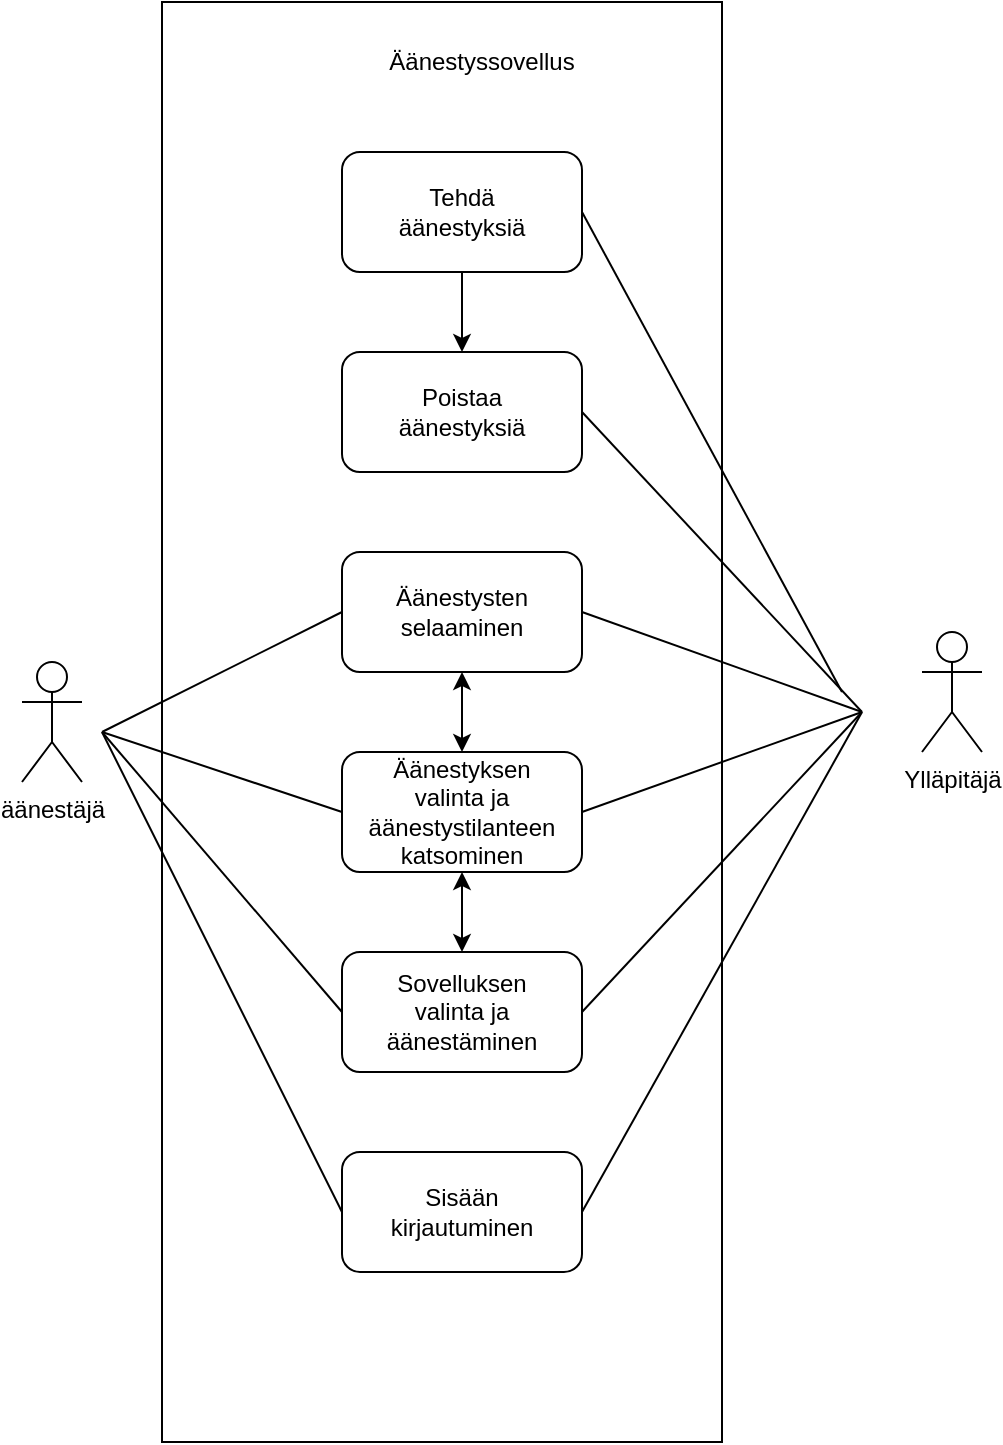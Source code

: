 <mxfile version="15.8.7" type="device"><diagram id="nGgO0xXhFHSZTvV6g9G4" name="Sivu-1"><mxGraphModel dx="1422" dy="865" grid="1" gridSize="10" guides="1" tooltips="1" connect="1" arrows="1" fold="1" page="1" pageScale="1" pageWidth="827" pageHeight="1169" math="0" shadow="0"><root><mxCell id="0"/><mxCell id="1" parent="0"/><mxCell id="M-JfKe_71PI-QZC6UtGo-2" value="Ylläpitäjä" style="shape=umlActor;verticalLabelPosition=bottom;verticalAlign=top;html=1;outlineConnect=0;" vertex="1" parent="1"><mxGeometry x="530" y="380" width="30" height="60" as="geometry"/></mxCell><mxCell id="M-JfKe_71PI-QZC6UtGo-3" value="äänestäjä" style="shape=umlActor;verticalLabelPosition=bottom;verticalAlign=top;html=1;outlineConnect=0;" vertex="1" parent="1"><mxGeometry x="80" y="395" width="30" height="60" as="geometry"/></mxCell><mxCell id="M-JfKe_71PI-QZC6UtGo-8" value="" style="rounded=0;whiteSpace=wrap;html=1;" vertex="1" parent="1"><mxGeometry x="150" y="65" width="280" height="720" as="geometry"/></mxCell><mxCell id="M-JfKe_71PI-QZC6UtGo-9" value="Äänestyssovellus" style="text;html=1;strokeColor=none;fillColor=none;align=center;verticalAlign=middle;whiteSpace=wrap;rounded=0;" vertex="1" parent="1"><mxGeometry x="200" y="80" width="220" height="30" as="geometry"/></mxCell><mxCell id="M-JfKe_71PI-QZC6UtGo-11" value="" style="rounded=1;whiteSpace=wrap;html=1;" vertex="1" parent="1"><mxGeometry x="240" y="140" width="120" height="60" as="geometry"/></mxCell><mxCell id="M-JfKe_71PI-QZC6UtGo-12" value="" style="rounded=1;whiteSpace=wrap;html=1;" vertex="1" parent="1"><mxGeometry x="240" y="240" width="120" height="60" as="geometry"/></mxCell><mxCell id="M-JfKe_71PI-QZC6UtGo-13" value="" style="rounded=1;whiteSpace=wrap;html=1;" vertex="1" parent="1"><mxGeometry x="240" y="340" width="120" height="60" as="geometry"/></mxCell><mxCell id="M-JfKe_71PI-QZC6UtGo-15" value="" style="rounded=1;whiteSpace=wrap;html=1;" vertex="1" parent="1"><mxGeometry x="240" y="440" width="120" height="60" as="geometry"/></mxCell><mxCell id="M-JfKe_71PI-QZC6UtGo-16" value="" style="rounded=1;whiteSpace=wrap;html=1;" vertex="1" parent="1"><mxGeometry x="240" y="540" width="120" height="60" as="geometry"/></mxCell><mxCell id="M-JfKe_71PI-QZC6UtGo-17" value="Tehdä äänestyksiä" style="text;html=1;strokeColor=none;fillColor=none;align=center;verticalAlign=middle;whiteSpace=wrap;rounded=0;" vertex="1" parent="1"><mxGeometry x="270" y="155" width="60" height="30" as="geometry"/></mxCell><mxCell id="M-JfKe_71PI-QZC6UtGo-18" value="Poistaa äänestyksiä" style="text;html=1;strokeColor=none;fillColor=none;align=center;verticalAlign=middle;whiteSpace=wrap;rounded=0;" vertex="1" parent="1"><mxGeometry x="270" y="255" width="60" height="30" as="geometry"/></mxCell><mxCell id="M-JfKe_71PI-QZC6UtGo-19" value="Sovelluksen valinta ja äänestäminen" style="text;html=1;strokeColor=none;fillColor=none;align=center;verticalAlign=middle;whiteSpace=wrap;rounded=0;" vertex="1" parent="1"><mxGeometry x="270" y="555" width="60" height="30" as="geometry"/></mxCell><mxCell id="M-JfKe_71PI-QZC6UtGo-20" value="Äänestyksen valinta ja äänestystilanteen katsominen" style="text;html=1;strokeColor=none;fillColor=none;align=center;verticalAlign=middle;whiteSpace=wrap;rounded=0;" vertex="1" parent="1"><mxGeometry x="270" y="455" width="60" height="30" as="geometry"/></mxCell><mxCell id="M-JfKe_71PI-QZC6UtGo-21" value="Äänestysten selaaminen" style="text;html=1;strokeColor=none;fillColor=none;align=center;verticalAlign=middle;whiteSpace=wrap;rounded=0;" vertex="1" parent="1"><mxGeometry x="270" y="355" width="60" height="30" as="geometry"/></mxCell><mxCell id="M-JfKe_71PI-QZC6UtGo-23" value="" style="rounded=1;whiteSpace=wrap;html=1;" vertex="1" parent="1"><mxGeometry x="240" y="640" width="120" height="60" as="geometry"/></mxCell><mxCell id="M-JfKe_71PI-QZC6UtGo-24" value="Sisään kirjautuminen" style="text;html=1;strokeColor=none;fillColor=none;align=center;verticalAlign=middle;whiteSpace=wrap;rounded=0;" vertex="1" parent="1"><mxGeometry x="270" y="655" width="60" height="30" as="geometry"/></mxCell><mxCell id="M-JfKe_71PI-QZC6UtGo-26" value="" style="endArrow=none;html=1;rounded=0;entryX=1;entryY=0.5;entryDx=0;entryDy=0;" edge="1" parent="1" target="M-JfKe_71PI-QZC6UtGo-11"><mxGeometry width="50" height="50" relative="1" as="geometry"><mxPoint x="490" y="410" as="sourcePoint"/><mxPoint x="250" y="160" as="targetPoint"/></mxGeometry></mxCell><mxCell id="M-JfKe_71PI-QZC6UtGo-27" style="edgeStyle=none;rounded=0;orthogonalLoop=1;jettySize=auto;html=1;exitX=0;exitY=0.5;exitDx=0;exitDy=0;" edge="1" parent="1" source="M-JfKe_71PI-QZC6UtGo-11" target="M-JfKe_71PI-QZC6UtGo-11"><mxGeometry relative="1" as="geometry"/></mxCell><mxCell id="M-JfKe_71PI-QZC6UtGo-28" value="" style="endArrow=none;html=1;rounded=0;entryX=1;entryY=0.5;entryDx=0;entryDy=0;" edge="1" parent="1" target="M-JfKe_71PI-QZC6UtGo-12"><mxGeometry width="50" height="50" relative="1" as="geometry"><mxPoint x="500" y="420" as="sourcePoint"/><mxPoint x="600" y="400" as="targetPoint"/></mxGeometry></mxCell><mxCell id="M-JfKe_71PI-QZC6UtGo-29" value="" style="endArrow=none;html=1;rounded=0;entryX=0;entryY=0.5;entryDx=0;entryDy=0;" edge="1" parent="1" target="M-JfKe_71PI-QZC6UtGo-13"><mxGeometry width="50" height="50" relative="1" as="geometry"><mxPoint x="120" y="430" as="sourcePoint"/><mxPoint x="600" y="400" as="targetPoint"/></mxGeometry></mxCell><mxCell id="M-JfKe_71PI-QZC6UtGo-30" value="" style="endArrow=none;html=1;rounded=0;entryX=0;entryY=0.5;entryDx=0;entryDy=0;" edge="1" parent="1" target="M-JfKe_71PI-QZC6UtGo-15"><mxGeometry width="50" height="50" relative="1" as="geometry"><mxPoint x="120" y="430" as="sourcePoint"/><mxPoint x="600" y="400" as="targetPoint"/></mxGeometry></mxCell><mxCell id="M-JfKe_71PI-QZC6UtGo-31" value="" style="endArrow=none;html=1;rounded=0;entryX=0;entryY=0.5;entryDx=0;entryDy=0;" edge="1" parent="1" target="M-JfKe_71PI-QZC6UtGo-16"><mxGeometry width="50" height="50" relative="1" as="geometry"><mxPoint x="120" y="430" as="sourcePoint"/><mxPoint x="600" y="400" as="targetPoint"/></mxGeometry></mxCell><mxCell id="M-JfKe_71PI-QZC6UtGo-32" value="" style="endArrow=none;html=1;rounded=0;entryX=1;entryY=0.5;entryDx=0;entryDy=0;" edge="1" parent="1" target="M-JfKe_71PI-QZC6UtGo-13"><mxGeometry width="50" height="50" relative="1" as="geometry"><mxPoint x="500" y="420" as="sourcePoint"/><mxPoint x="600" y="400" as="targetPoint"/></mxGeometry></mxCell><mxCell id="M-JfKe_71PI-QZC6UtGo-33" value="" style="endArrow=none;html=1;rounded=0;entryX=1;entryY=0.5;entryDx=0;entryDy=0;" edge="1" parent="1" target="M-JfKe_71PI-QZC6UtGo-15"><mxGeometry width="50" height="50" relative="1" as="geometry"><mxPoint x="500" y="420" as="sourcePoint"/><mxPoint x="600" y="400" as="targetPoint"/></mxGeometry></mxCell><mxCell id="M-JfKe_71PI-QZC6UtGo-34" value="" style="endArrow=none;html=1;rounded=0;entryX=1;entryY=0.5;entryDx=0;entryDy=0;" edge="1" parent="1" target="M-JfKe_71PI-QZC6UtGo-16"><mxGeometry width="50" height="50" relative="1" as="geometry"><mxPoint x="500" y="420" as="sourcePoint"/><mxPoint x="600" y="400" as="targetPoint"/></mxGeometry></mxCell><mxCell id="M-JfKe_71PI-QZC6UtGo-37" value="" style="endArrow=none;html=1;rounded=0;exitX=1;exitY=0.5;exitDx=0;exitDy=0;" edge="1" parent="1" source="M-JfKe_71PI-QZC6UtGo-23"><mxGeometry width="50" height="50" relative="1" as="geometry"><mxPoint x="500" y="650" as="sourcePoint"/><mxPoint x="500" y="420" as="targetPoint"/></mxGeometry></mxCell><mxCell id="M-JfKe_71PI-QZC6UtGo-41" value="" style="endArrow=none;html=1;rounded=0;entryX=0;entryY=0.5;entryDx=0;entryDy=0;" edge="1" parent="1" target="M-JfKe_71PI-QZC6UtGo-23"><mxGeometry width="50" height="50" relative="1" as="geometry"><mxPoint x="120" y="430" as="sourcePoint"/><mxPoint x="600" y="400" as="targetPoint"/></mxGeometry></mxCell><mxCell id="M-JfKe_71PI-QZC6UtGo-42" value="" style="endArrow=classic;html=1;rounded=0;exitX=0.5;exitY=1;exitDx=0;exitDy=0;entryX=0.5;entryY=0;entryDx=0;entryDy=0;" edge="1" parent="1" source="M-JfKe_71PI-QZC6UtGo-11" target="M-JfKe_71PI-QZC6UtGo-12"><mxGeometry width="50" height="50" relative="1" as="geometry"><mxPoint x="510" y="185" as="sourcePoint"/><mxPoint x="560" y="135" as="targetPoint"/></mxGeometry></mxCell><mxCell id="M-JfKe_71PI-QZC6UtGo-45" value="" style="endArrow=classic;startArrow=classic;html=1;rounded=0;exitX=0.5;exitY=0;exitDx=0;exitDy=0;" edge="1" parent="1" source="M-JfKe_71PI-QZC6UtGo-15"><mxGeometry width="50" height="50" relative="1" as="geometry"><mxPoint x="250" y="450" as="sourcePoint"/><mxPoint x="300" y="400" as="targetPoint"/></mxGeometry></mxCell><mxCell id="M-JfKe_71PI-QZC6UtGo-47" value="" style="endArrow=classic;startArrow=classic;html=1;rounded=0;exitX=0.5;exitY=0;exitDx=0;exitDy=0;" edge="1" parent="1" source="M-JfKe_71PI-QZC6UtGo-16"><mxGeometry width="50" height="50" relative="1" as="geometry"><mxPoint x="250" y="550" as="sourcePoint"/><mxPoint x="300" y="500" as="targetPoint"/></mxGeometry></mxCell></root></mxGraphModel></diagram></mxfile>